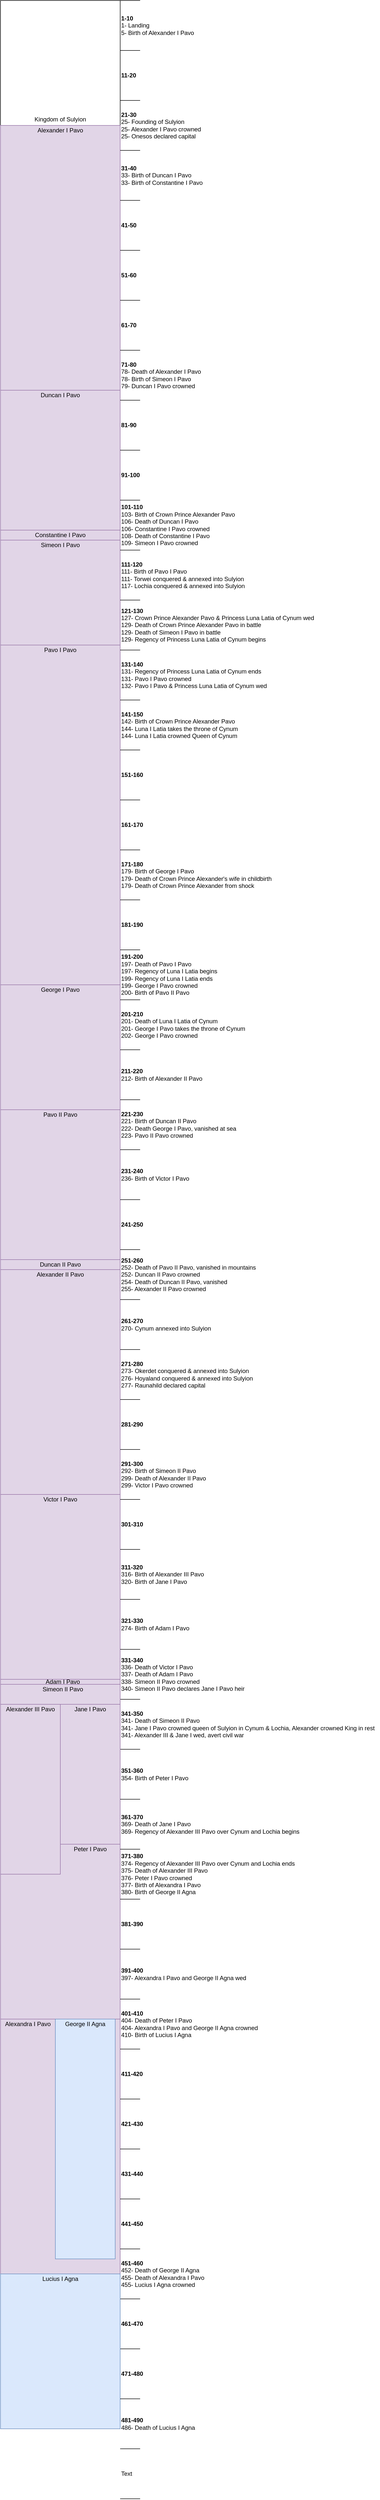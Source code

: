 <mxfile version="20.8.11" type="device"><diagram id="zyraeVjW2Bd-Q2xlx6y6" name="Page-1"><mxGraphModel dx="955" dy="492" grid="1" gridSize="10" guides="1" tooltips="1" connect="1" arrows="1" fold="1" page="1" pageScale="1" pageWidth="850" pageHeight="1100" math="0" shadow="0"><root><mxCell id="0"/><mxCell id="1" parent="0"/><mxCell id="Yns52e4Zez9bQJnsiGdB-30" value="" style="rounded=0;whiteSpace=wrap;html=1;fontSize=12;" parent="1" vertex="1"><mxGeometry width="240" height="250" as="geometry"/></mxCell><mxCell id="Yns52e4Zez9bQJnsiGdB-31" value="" style="rounded=0;whiteSpace=wrap;html=1;strokeColor=#9673a6;fontSize=12;fillColor=#e1d5e7;gradientDirection=east;" parent="1" vertex="1"><mxGeometry y="250" width="240" height="530" as="geometry"/></mxCell><mxCell id="aUdrs35P8sJ8jqEq29Yq-1" value="" style="rounded=0;whiteSpace=wrap;html=1;strokeColor=#9673a6;fontSize=12;fillColor=#e1d5e7;gradientDirection=east;" parent="1" vertex="1"><mxGeometry y="780" width="240" height="280" as="geometry"/></mxCell><mxCell id="aUdrs35P8sJ8jqEq29Yq-2" value="" style="rounded=0;whiteSpace=wrap;html=1;strokeColor=#9673a6;fontSize=12;fillColor=#e1d5e7;gradientDirection=east;" parent="1" vertex="1"><mxGeometry y="1060" width="240" height="20" as="geometry"/></mxCell><mxCell id="aUdrs35P8sJ8jqEq29Yq-3" value="" style="rounded=0;whiteSpace=wrap;html=1;strokeColor=#9673a6;fontSize=12;fillColor=#e1d5e7;gradientDirection=east;" parent="1" vertex="1"><mxGeometry y="1080" width="240" height="210" as="geometry"/></mxCell><mxCell id="aUdrs35P8sJ8jqEq29Yq-4" value="" style="rounded=0;whiteSpace=wrap;html=1;strokeColor=#9673a6;fontSize=12;fillColor=#e1d5e7;gradientDirection=east;" parent="1" vertex="1"><mxGeometry y="1290" width="240" height="680" as="geometry"/></mxCell><mxCell id="aUdrs35P8sJ8jqEq29Yq-5" value="" style="rounded=0;whiteSpace=wrap;html=1;strokeColor=#9673a6;fontSize=12;fillColor=#e1d5e7;gradientDirection=east;" parent="1" vertex="1"><mxGeometry y="1970" width="240" height="250" as="geometry"/></mxCell><mxCell id="aUdrs35P8sJ8jqEq29Yq-6" value="" style="rounded=0;whiteSpace=wrap;html=1;strokeColor=#9673a6;fontSize=12;fillColor=#e1d5e7;gradientDirection=east;" parent="1" vertex="1"><mxGeometry y="2220" width="240" height="300" as="geometry"/></mxCell><mxCell id="aUdrs35P8sJ8jqEq29Yq-7" value="" style="rounded=0;whiteSpace=wrap;html=1;strokeColor=#9673a6;fontSize=12;fillColor=#e1d5e7;gradientDirection=east;" parent="1" vertex="1"><mxGeometry y="2520" width="240" height="20" as="geometry"/></mxCell><mxCell id="aUdrs35P8sJ8jqEq29Yq-8" value="" style="rounded=0;whiteSpace=wrap;html=1;strokeColor=#9673a6;fontSize=12;fillColor=#e1d5e7;gradientDirection=east;" parent="1" vertex="1"><mxGeometry y="2540" width="240" height="450" as="geometry"/></mxCell><mxCell id="aUdrs35P8sJ8jqEq29Yq-9" value="" style="rounded=0;whiteSpace=wrap;html=1;strokeColor=#9673a6;fontSize=12;fillColor=#e1d5e7;gradientDirection=east;" parent="1" vertex="1"><mxGeometry y="2990" width="240" height="370" as="geometry"/></mxCell><mxCell id="aUdrs35P8sJ8jqEq29Yq-11" value="Alexander I Pavo" style="text;html=1;strokeColor=none;fillColor=none;align=center;verticalAlign=middle;whiteSpace=wrap;rounded=0;" parent="1" vertex="1"><mxGeometry x="70" y="250" width="100" height="20" as="geometry"/></mxCell><mxCell id="aUdrs35P8sJ8jqEq29Yq-12" value="Duncan I Pavo" style="text;html=1;strokeColor=none;fillColor=none;align=center;verticalAlign=middle;whiteSpace=wrap;rounded=0;" parent="1" vertex="1"><mxGeometry x="70" y="780" width="100" height="20" as="geometry"/></mxCell><mxCell id="aUdrs35P8sJ8jqEq29Yq-13" value="Constantine I Pavo" style="text;html=1;strokeColor=none;fillColor=none;align=center;verticalAlign=middle;whiteSpace=wrap;rounded=0;" parent="1" vertex="1"><mxGeometry x="65" y="1060" width="110" height="20" as="geometry"/></mxCell><mxCell id="aUdrs35P8sJ8jqEq29Yq-14" value="Simeon I Pavo" style="text;html=1;strokeColor=none;fillColor=none;align=center;verticalAlign=middle;whiteSpace=wrap;rounded=0;" parent="1" vertex="1"><mxGeometry x="70" y="1080" width="100" height="20" as="geometry"/></mxCell><mxCell id="aUdrs35P8sJ8jqEq29Yq-15" value="Pavo I Pavo" style="text;html=1;strokeColor=none;fillColor=none;align=center;verticalAlign=middle;whiteSpace=wrap;rounded=0;" parent="1" vertex="1"><mxGeometry x="70" y="1290" width="100" height="20" as="geometry"/></mxCell><mxCell id="aUdrs35P8sJ8jqEq29Yq-16" value="George I Pavo" style="text;html=1;strokeColor=none;fillColor=none;align=center;verticalAlign=middle;whiteSpace=wrap;rounded=0;" parent="1" vertex="1"><mxGeometry x="70" y="1970" width="100" height="20" as="geometry"/></mxCell><mxCell id="aUdrs35P8sJ8jqEq29Yq-17" value="Pavo II Pavo" style="text;html=1;strokeColor=none;fillColor=none;align=center;verticalAlign=middle;whiteSpace=wrap;rounded=0;" parent="1" vertex="1"><mxGeometry x="70" y="2220" width="100" height="20" as="geometry"/></mxCell><mxCell id="aUdrs35P8sJ8jqEq29Yq-18" value="" style="endArrow=none;html=1;rounded=0;exitX=1;exitY=0;exitDx=0;exitDy=0;" parent="1" source="Yns52e4Zez9bQJnsiGdB-30" edge="1"><mxGeometry width="50" height="50" relative="1" as="geometry"><mxPoint x="260" y="40" as="sourcePoint"/><mxPoint x="280" as="targetPoint"/></mxGeometry></mxCell><mxCell id="Yns52e4Zez9bQJnsiGdB-26" value="Kingdom of Sulyion" style="text;html=1;strokeColor=none;fillColor=none;align=center;verticalAlign=middle;whiteSpace=wrap;rounded=0;fontSize=12;" parent="1" vertex="1"><mxGeometry x="65" y="226" width="110" height="24" as="geometry"/></mxCell><mxCell id="aUdrs35P8sJ8jqEq29Yq-19" value="" style="endArrow=none;html=1;rounded=0;entryX=1;entryY=0.4;entryDx=0;entryDy=0;entryPerimeter=0;" parent="1" target="Yns52e4Zez9bQJnsiGdB-30" edge="1"><mxGeometry width="50" height="50" relative="1" as="geometry"><mxPoint x="280" y="100" as="sourcePoint"/><mxPoint x="260" y="100" as="targetPoint"/></mxGeometry></mxCell><mxCell id="aUdrs35P8sJ8jqEq29Yq-20" value="" style="endArrow=none;html=1;rounded=0;exitX=1;exitY=0;exitDx=0;exitDy=0;" parent="1" edge="1"><mxGeometry width="50" height="50" relative="1" as="geometry"><mxPoint x="240" y="200" as="sourcePoint"/><mxPoint x="280" y="200" as="targetPoint"/></mxGeometry></mxCell><mxCell id="aUdrs35P8sJ8jqEq29Yq-21" value="" style="endArrow=none;html=1;rounded=0;entryX=1;entryY=0.4;entryDx=0;entryDy=0;entryPerimeter=0;" parent="1" edge="1"><mxGeometry width="50" height="50" relative="1" as="geometry"><mxPoint x="280" y="300.0" as="sourcePoint"/><mxPoint x="240" y="300.0" as="targetPoint"/></mxGeometry></mxCell><mxCell id="aUdrs35P8sJ8jqEq29Yq-22" value="" style="endArrow=none;html=1;rounded=0;exitX=1;exitY=0;exitDx=0;exitDy=0;" parent="1" edge="1"><mxGeometry width="50" height="50" relative="1" as="geometry"><mxPoint x="240" y="400" as="sourcePoint"/><mxPoint x="280" y="400" as="targetPoint"/></mxGeometry></mxCell><mxCell id="aUdrs35P8sJ8jqEq29Yq-23" value="" style="endArrow=none;html=1;rounded=0;entryX=1;entryY=0.4;entryDx=0;entryDy=0;entryPerimeter=0;" parent="1" edge="1"><mxGeometry width="50" height="50" relative="1" as="geometry"><mxPoint x="280" y="500" as="sourcePoint"/><mxPoint x="240" y="500" as="targetPoint"/></mxGeometry></mxCell><mxCell id="aUdrs35P8sJ8jqEq29Yq-24" value="" style="endArrow=none;html=1;rounded=0;exitX=1;exitY=0;exitDx=0;exitDy=0;" parent="1" edge="1"><mxGeometry width="50" height="50" relative="1" as="geometry"><mxPoint x="240" y="600" as="sourcePoint"/><mxPoint x="280" y="600" as="targetPoint"/></mxGeometry></mxCell><mxCell id="aUdrs35P8sJ8jqEq29Yq-25" value="" style="endArrow=none;html=1;rounded=0;entryX=1;entryY=0.4;entryDx=0;entryDy=0;entryPerimeter=0;" parent="1" edge="1"><mxGeometry width="50" height="50" relative="1" as="geometry"><mxPoint x="280" y="700" as="sourcePoint"/><mxPoint x="240" y="700" as="targetPoint"/></mxGeometry></mxCell><mxCell id="aUdrs35P8sJ8jqEq29Yq-26" value="" style="endArrow=none;html=1;rounded=0;exitX=1;exitY=0;exitDx=0;exitDy=0;" parent="1" edge="1"><mxGeometry width="50" height="50" relative="1" as="geometry"><mxPoint x="240" y="800" as="sourcePoint"/><mxPoint x="280" y="800" as="targetPoint"/></mxGeometry></mxCell><mxCell id="aUdrs35P8sJ8jqEq29Yq-27" value="" style="endArrow=none;html=1;rounded=0;entryX=1;entryY=0.4;entryDx=0;entryDy=0;entryPerimeter=0;" parent="1" edge="1"><mxGeometry width="50" height="50" relative="1" as="geometry"><mxPoint x="280" y="900" as="sourcePoint"/><mxPoint x="240" y="900" as="targetPoint"/></mxGeometry></mxCell><mxCell id="aUdrs35P8sJ8jqEq29Yq-28" value="" style="endArrow=none;html=1;rounded=0;exitX=1;exitY=0;exitDx=0;exitDy=0;align=left;" parent="1" edge="1"><mxGeometry width="50" height="50" relative="1" as="geometry"><mxPoint x="240" y="1000" as="sourcePoint"/><mxPoint x="280" y="1000" as="targetPoint"/></mxGeometry></mxCell><mxCell id="aUdrs35P8sJ8jqEq29Yq-29" value="" style="endArrow=none;html=1;rounded=0;entryX=1;entryY=0.4;entryDx=0;entryDy=0;entryPerimeter=0;align=left;" parent="1" edge="1"><mxGeometry width="50" height="50" relative="1" as="geometry"><mxPoint x="280" y="1100" as="sourcePoint"/><mxPoint x="240" y="1100" as="targetPoint"/></mxGeometry></mxCell><mxCell id="aUdrs35P8sJ8jqEq29Yq-30" value="" style="endArrow=none;html=1;rounded=0;exitX=1;exitY=0;exitDx=0;exitDy=0;align=left;" parent="1" edge="1"><mxGeometry width="50" height="50" relative="1" as="geometry"><mxPoint x="240" y="1200" as="sourcePoint"/><mxPoint x="280" y="1200" as="targetPoint"/></mxGeometry></mxCell><mxCell id="aUdrs35P8sJ8jqEq29Yq-31" value="" style="endArrow=none;html=1;rounded=0;entryX=1;entryY=0.4;entryDx=0;entryDy=0;entryPerimeter=0;align=left;" parent="1" edge="1"><mxGeometry width="50" height="50" relative="1" as="geometry"><mxPoint x="280" y="1300" as="sourcePoint"/><mxPoint x="240" y="1300" as="targetPoint"/></mxGeometry></mxCell><mxCell id="aUdrs35P8sJ8jqEq29Yq-32" value="" style="endArrow=none;html=1;rounded=0;exitX=1;exitY=0;exitDx=0;exitDy=0;align=left;" parent="1" edge="1"><mxGeometry width="50" height="50" relative="1" as="geometry"><mxPoint x="240" y="1400" as="sourcePoint"/><mxPoint x="280" y="1400" as="targetPoint"/></mxGeometry></mxCell><mxCell id="aUdrs35P8sJ8jqEq29Yq-33" value="" style="endArrow=none;html=1;rounded=0;entryX=1;entryY=0.4;entryDx=0;entryDy=0;entryPerimeter=0;align=left;" parent="1" edge="1"><mxGeometry width="50" height="50" relative="1" as="geometry"><mxPoint x="280" y="1500" as="sourcePoint"/><mxPoint x="240" y="1500" as="targetPoint"/></mxGeometry></mxCell><mxCell id="aUdrs35P8sJ8jqEq29Yq-34" value="" style="endArrow=none;html=1;rounded=0;exitX=1;exitY=0;exitDx=0;exitDy=0;align=left;" parent="1" edge="1"><mxGeometry width="50" height="50" relative="1" as="geometry"><mxPoint x="240" y="1600" as="sourcePoint"/><mxPoint x="280" y="1600" as="targetPoint"/></mxGeometry></mxCell><mxCell id="aUdrs35P8sJ8jqEq29Yq-35" value="" style="endArrow=none;html=1;rounded=0;entryX=1;entryY=0.4;entryDx=0;entryDy=0;entryPerimeter=0;align=left;" parent="1" edge="1"><mxGeometry width="50" height="50" relative="1" as="geometry"><mxPoint x="280" y="1700" as="sourcePoint"/><mxPoint x="240" y="1700" as="targetPoint"/></mxGeometry></mxCell><mxCell id="aUdrs35P8sJ8jqEq29Yq-36" value="" style="endArrow=none;html=1;rounded=0;exitX=1;exitY=0;exitDx=0;exitDy=0;align=left;" parent="1" edge="1"><mxGeometry width="50" height="50" relative="1" as="geometry"><mxPoint x="240" y="1800" as="sourcePoint"/><mxPoint x="280" y="1800" as="targetPoint"/></mxGeometry></mxCell><mxCell id="aUdrs35P8sJ8jqEq29Yq-37" value="" style="endArrow=none;html=1;rounded=0;entryX=1;entryY=0.4;entryDx=0;entryDy=0;entryPerimeter=0;align=left;" parent="1" edge="1"><mxGeometry width="50" height="50" relative="1" as="geometry"><mxPoint x="280" y="1900" as="sourcePoint"/><mxPoint x="240" y="1900" as="targetPoint"/></mxGeometry></mxCell><mxCell id="aUdrs35P8sJ8jqEq29Yq-38" value="" style="endArrow=none;html=1;rounded=0;exitX=1;exitY=0;exitDx=0;exitDy=0;align=left;" parent="1" edge="1"><mxGeometry width="50" height="50" relative="1" as="geometry"><mxPoint x="240" y="2000" as="sourcePoint"/><mxPoint x="280" y="2000" as="targetPoint"/></mxGeometry></mxCell><mxCell id="aUdrs35P8sJ8jqEq29Yq-39" value="" style="endArrow=none;html=1;rounded=0;entryX=1;entryY=0.4;entryDx=0;entryDy=0;entryPerimeter=0;align=left;" parent="1" edge="1"><mxGeometry width="50" height="50" relative="1" as="geometry"><mxPoint x="280" y="2100" as="sourcePoint"/><mxPoint x="240" y="2100" as="targetPoint"/></mxGeometry></mxCell><mxCell id="aUdrs35P8sJ8jqEq29Yq-40" value="" style="endArrow=none;html=1;rounded=0;exitX=1;exitY=0;exitDx=0;exitDy=0;align=left;" parent="1" edge="1"><mxGeometry width="50" height="50" relative="1" as="geometry"><mxPoint x="240" y="2200" as="sourcePoint"/><mxPoint x="280" y="2200" as="targetPoint"/></mxGeometry></mxCell><mxCell id="aUdrs35P8sJ8jqEq29Yq-41" value="" style="endArrow=none;html=1;rounded=0;entryX=1;entryY=0.4;entryDx=0;entryDy=0;entryPerimeter=0;align=left;" parent="1" edge="1"><mxGeometry width="50" height="50" relative="1" as="geometry"><mxPoint x="280" y="2300" as="sourcePoint"/><mxPoint x="240" y="2300" as="targetPoint"/></mxGeometry></mxCell><mxCell id="aUdrs35P8sJ8jqEq29Yq-42" value="" style="endArrow=none;html=1;rounded=0;exitX=1;exitY=0;exitDx=0;exitDy=0;align=left;" parent="1" edge="1"><mxGeometry width="50" height="50" relative="1" as="geometry"><mxPoint x="240" y="2400" as="sourcePoint"/><mxPoint x="280" y="2400" as="targetPoint"/></mxGeometry></mxCell><mxCell id="aUdrs35P8sJ8jqEq29Yq-43" value="" style="endArrow=none;html=1;rounded=0;entryX=1;entryY=0.4;entryDx=0;entryDy=0;entryPerimeter=0;align=left;" parent="1" edge="1"><mxGeometry width="50" height="50" relative="1" as="geometry"><mxPoint x="280" y="2500" as="sourcePoint"/><mxPoint x="240" y="2500" as="targetPoint"/></mxGeometry></mxCell><mxCell id="aUdrs35P8sJ8jqEq29Yq-44" value="" style="endArrow=none;html=1;rounded=0;exitX=1;exitY=0;exitDx=0;exitDy=0;align=left;" parent="1" edge="1"><mxGeometry width="50" height="50" relative="1" as="geometry"><mxPoint x="240" y="2600" as="sourcePoint"/><mxPoint x="280" y="2600" as="targetPoint"/></mxGeometry></mxCell><mxCell id="aUdrs35P8sJ8jqEq29Yq-45" value="" style="endArrow=none;html=1;rounded=0;entryX=1;entryY=0.4;entryDx=0;entryDy=0;entryPerimeter=0;align=left;" parent="1" edge="1"><mxGeometry width="50" height="50" relative="1" as="geometry"><mxPoint x="280" y="2700" as="sourcePoint"/><mxPoint x="240" y="2700" as="targetPoint"/></mxGeometry></mxCell><mxCell id="aUdrs35P8sJ8jqEq29Yq-46" value="" style="endArrow=none;html=1;rounded=0;exitX=1;exitY=0;exitDx=0;exitDy=0;align=left;" parent="1" edge="1"><mxGeometry width="50" height="50" relative="1" as="geometry"><mxPoint x="240" y="2800" as="sourcePoint"/><mxPoint x="280" y="2800" as="targetPoint"/></mxGeometry></mxCell><mxCell id="aUdrs35P8sJ8jqEq29Yq-47" value="" style="endArrow=none;html=1;rounded=0;entryX=1;entryY=0.4;entryDx=0;entryDy=0;entryPerimeter=0;align=left;" parent="1" edge="1"><mxGeometry width="50" height="50" relative="1" as="geometry"><mxPoint x="280" y="2900" as="sourcePoint"/><mxPoint x="240" y="2900" as="targetPoint"/></mxGeometry></mxCell><mxCell id="aUdrs35P8sJ8jqEq29Yq-48" value="" style="endArrow=none;html=1;rounded=0;exitX=1;exitY=0;exitDx=0;exitDy=0;align=left;" parent="1" edge="1"><mxGeometry width="50" height="50" relative="1" as="geometry"><mxPoint x="240" y="3000" as="sourcePoint"/><mxPoint x="280" y="3000" as="targetPoint"/></mxGeometry></mxCell><mxCell id="aUdrs35P8sJ8jqEq29Yq-49" value="" style="endArrow=none;html=1;rounded=0;entryX=1;entryY=0.4;entryDx=0;entryDy=0;entryPerimeter=0;align=left;" parent="1" edge="1"><mxGeometry width="50" height="50" relative="1" as="geometry"><mxPoint x="280" y="3100" as="sourcePoint"/><mxPoint x="240" y="3100" as="targetPoint"/></mxGeometry></mxCell><mxCell id="aUdrs35P8sJ8jqEq29Yq-50" value="" style="endArrow=none;html=1;rounded=0;exitX=1;exitY=0;exitDx=0;exitDy=0;align=left;" parent="1" edge="1"><mxGeometry width="50" height="50" relative="1" as="geometry"><mxPoint x="240" y="3200" as="sourcePoint"/><mxPoint x="280" y="3200" as="targetPoint"/></mxGeometry></mxCell><mxCell id="aUdrs35P8sJ8jqEq29Yq-51" value="" style="endArrow=none;html=1;rounded=0;entryX=1;entryY=0.4;entryDx=0;entryDy=0;entryPerimeter=0;align=left;" parent="1" edge="1"><mxGeometry width="50" height="50" relative="1" as="geometry"><mxPoint x="280" y="3300" as="sourcePoint"/><mxPoint x="240" y="3300" as="targetPoint"/></mxGeometry></mxCell><mxCell id="aUdrs35P8sJ8jqEq29Yq-52" value="" style="endArrow=none;html=1;rounded=0;exitX=1;exitY=0;exitDx=0;exitDy=0;align=left;" parent="1" edge="1"><mxGeometry width="50" height="50" relative="1" as="geometry"><mxPoint x="240" y="3400" as="sourcePoint"/><mxPoint x="280" y="3400" as="targetPoint"/></mxGeometry></mxCell><mxCell id="aUdrs35P8sJ8jqEq29Yq-53" value="" style="endArrow=none;html=1;rounded=0;entryX=1;entryY=0.4;entryDx=0;entryDy=0;entryPerimeter=0;align=left;" parent="1" edge="1"><mxGeometry width="50" height="50" relative="1" as="geometry"><mxPoint x="280" y="3500" as="sourcePoint"/><mxPoint x="240" y="3500" as="targetPoint"/></mxGeometry></mxCell><mxCell id="aUdrs35P8sJ8jqEq29Yq-54" value="&lt;b&gt;1-10&lt;br&gt;&lt;/b&gt;1- Landing&lt;br&gt;5- Birth of Alexander I Pavo" style="text;html=1;strokeColor=none;fillColor=none;align=left;verticalAlign=middle;whiteSpace=wrap;rounded=0;" parent="1" vertex="1"><mxGeometry x="240" width="160" height="100" as="geometry"/></mxCell><mxCell id="aUdrs35P8sJ8jqEq29Yq-55" value="&lt;b&gt;11-20&lt;/b&gt;" style="text;html=1;strokeColor=none;fillColor=none;align=left;verticalAlign=middle;whiteSpace=wrap;rounded=0;" parent="1" vertex="1"><mxGeometry x="240" y="100" width="160" height="100" as="geometry"/></mxCell><mxCell id="aUdrs35P8sJ8jqEq29Yq-56" value="&lt;b&gt;21-30&lt;/b&gt;&lt;br&gt;25- Founding of Sulyion&lt;br&gt;25- Alexander I Pavo crowned&lt;br&gt;25- Onesos declared capital" style="text;html=1;strokeColor=none;fillColor=none;align=left;verticalAlign=middle;whiteSpace=wrap;rounded=0;" parent="1" vertex="1"><mxGeometry x="240" y="200" width="170" height="100" as="geometry"/></mxCell><mxCell id="aUdrs35P8sJ8jqEq29Yq-57" value="&lt;b&gt;31-40&lt;/b&gt;&lt;br&gt;33- Birth of Duncan I Pavo&lt;br&gt;33- Birth of Constantine I Pavo" style="text;html=1;strokeColor=none;fillColor=none;align=left;verticalAlign=middle;whiteSpace=wrap;rounded=0;" parent="1" vertex="1"><mxGeometry x="240" y="300" width="170" height="100" as="geometry"/></mxCell><mxCell id="aUdrs35P8sJ8jqEq29Yq-58" value="&lt;b&gt;41-50&lt;/b&gt;" style="text;html=1;strokeColor=none;fillColor=none;align=left;verticalAlign=middle;whiteSpace=wrap;rounded=0;" parent="1" vertex="1"><mxGeometry x="240" y="400" width="120" height="100" as="geometry"/></mxCell><mxCell id="aUdrs35P8sJ8jqEq29Yq-59" value="&lt;b&gt;51-60&lt;/b&gt;" style="text;html=1;strokeColor=none;fillColor=none;align=left;verticalAlign=middle;whiteSpace=wrap;rounded=0;" parent="1" vertex="1"><mxGeometry x="240" y="500" width="120" height="100" as="geometry"/></mxCell><mxCell id="aUdrs35P8sJ8jqEq29Yq-60" value="&lt;b&gt;61-70&lt;/b&gt;" style="text;html=1;strokeColor=none;fillColor=none;align=left;verticalAlign=middle;whiteSpace=wrap;rounded=0;" parent="1" vertex="1"><mxGeometry x="240" y="600" width="120" height="100" as="geometry"/></mxCell><mxCell id="aUdrs35P8sJ8jqEq29Yq-61" value="&lt;b&gt;71-80&lt;/b&gt;&lt;br&gt;78- Death of Alexander I Pavo&lt;br&gt;78- Birth of Simeon I Pavo&lt;br&gt;79- Duncan I Pavo crowned" style="text;html=1;strokeColor=none;fillColor=none;align=left;verticalAlign=middle;whiteSpace=wrap;rounded=0;" parent="1" vertex="1"><mxGeometry x="240" y="700" width="170" height="100" as="geometry"/></mxCell><mxCell id="aUdrs35P8sJ8jqEq29Yq-62" value="&lt;b&gt;81-90&lt;/b&gt;" style="text;html=1;strokeColor=none;fillColor=none;align=left;verticalAlign=middle;whiteSpace=wrap;rounded=0;" parent="1" vertex="1"><mxGeometry x="240" y="800" width="120" height="100" as="geometry"/></mxCell><mxCell id="aUdrs35P8sJ8jqEq29Yq-63" value="&lt;b&gt;91-100&lt;/b&gt;" style="text;html=1;strokeColor=none;fillColor=none;align=left;verticalAlign=middle;whiteSpace=wrap;rounded=0;" parent="1" vertex="1"><mxGeometry x="240" y="900" width="120" height="100" as="geometry"/></mxCell><mxCell id="aUdrs35P8sJ8jqEq29Yq-64" value="&lt;b&gt;101-110&lt;/b&gt;&lt;br&gt;103- Birth of Crown Prince Alexander Pavo&lt;br&gt;106- Death of Duncan I Pavo&lt;br&gt;106- Constantine I Pavo crowned&lt;br&gt;108- Death of Constantine I Pavo&lt;br&gt;109- Simeon I Pavo crowned&amp;nbsp;" style="text;html=1;strokeColor=none;fillColor=none;align=left;verticalAlign=middle;whiteSpace=wrap;rounded=0;" parent="1" vertex="1"><mxGeometry x="240" y="1000" width="240" height="100" as="geometry"/></mxCell><mxCell id="aUdrs35P8sJ8jqEq29Yq-65" value="&lt;b&gt;111-120&lt;/b&gt;&lt;br&gt;111- Birth of Pavo I Pavo&lt;br&gt;111- Torwei conquered &amp;amp; annexed into Sulyion&lt;br&gt;117- Lochia conquered &amp;amp; annexed into Sulyion" style="text;html=1;strokeColor=none;fillColor=none;align=left;verticalAlign=middle;whiteSpace=wrap;rounded=0;" parent="1" vertex="1"><mxGeometry x="240" y="1100" width="250" height="100" as="geometry"/></mxCell><mxCell id="aUdrs35P8sJ8jqEq29Yq-66" value="&lt;b&gt;121-130&lt;/b&gt;&lt;br&gt;127- Crown Prince Alexander Pavo &amp;amp; Princess Luna Latia of Cynum wed&lt;br&gt;129- Death of Crown Prince Alexander Pavo in battle&lt;br&gt;129- Death of Simeon I Pavo in battle&lt;br&gt;129- Regency of Princess Luna Latia of Cynum begins" style="text;html=1;strokeColor=none;fillColor=none;align=left;verticalAlign=middle;whiteSpace=wrap;rounded=0;" parent="1" vertex="1"><mxGeometry x="240" y="1200" width="390" height="100" as="geometry"/></mxCell><mxCell id="aUdrs35P8sJ8jqEq29Yq-67" value="&lt;b&gt;131-140&lt;/b&gt;&lt;br&gt;131- Regency of Princess Luna Latia of Cynum ends&lt;br&gt;131- Pavo I Pavo crowned&lt;br&gt;132- Pavo I Pavo &amp;amp; Princess Luna Latia of Cynum wed&lt;br&gt;" style="text;html=1;strokeColor=none;fillColor=none;align=left;verticalAlign=middle;whiteSpace=wrap;rounded=0;" parent="1" vertex="1"><mxGeometry x="240" y="1300" width="300" height="100" as="geometry"/></mxCell><mxCell id="aUdrs35P8sJ8jqEq29Yq-68" value="&lt;b&gt;141-150&lt;/b&gt;&lt;br&gt;142- Birth of Crown Prince Alexander Pavo&lt;br&gt;144- Luna I Latia takes the throne of Cynum&lt;br&gt;144- Luna I Latia crowned Queen of Cynum" style="text;html=1;strokeColor=none;fillColor=none;align=left;verticalAlign=middle;whiteSpace=wrap;rounded=0;" parent="1" vertex="1"><mxGeometry x="240" y="1400" width="240" height="100" as="geometry"/></mxCell><mxCell id="aUdrs35P8sJ8jqEq29Yq-69" value="&lt;b&gt;151-160&lt;/b&gt;" style="text;html=1;strokeColor=none;fillColor=none;align=left;verticalAlign=middle;whiteSpace=wrap;rounded=0;" parent="1" vertex="1"><mxGeometry x="240" y="1500" width="120" height="100" as="geometry"/></mxCell><mxCell id="aUdrs35P8sJ8jqEq29Yq-70" value="&lt;b&gt;161-170&lt;/b&gt;" style="text;html=1;strokeColor=none;fillColor=none;align=left;verticalAlign=middle;whiteSpace=wrap;rounded=0;" parent="1" vertex="1"><mxGeometry x="240" y="1600" width="120" height="100" as="geometry"/></mxCell><mxCell id="aUdrs35P8sJ8jqEq29Yq-71" value="&lt;b&gt;171-180&lt;/b&gt;&lt;br&gt;179- Birth of George I Pavo&lt;br&gt;179- Death of Crown Prince Alexander's wife in childbirth&lt;br&gt;179- Death of Crown Prince Alexander from shock" style="text;html=1;strokeColor=none;fillColor=none;align=left;verticalAlign=middle;whiteSpace=wrap;rounded=0;" parent="1" vertex="1"><mxGeometry x="240" y="1700" width="310" height="100" as="geometry"/></mxCell><mxCell id="aUdrs35P8sJ8jqEq29Yq-72" value="&lt;b&gt;181-190&lt;/b&gt;" style="text;html=1;strokeColor=none;fillColor=none;align=left;verticalAlign=middle;whiteSpace=wrap;rounded=0;" parent="1" vertex="1"><mxGeometry x="240" y="1800" width="120" height="100" as="geometry"/></mxCell><mxCell id="aUdrs35P8sJ8jqEq29Yq-73" value="&lt;b&gt;191-200&lt;/b&gt;&lt;br&gt;197- Death of Pavo I Pavo&lt;br&gt;197- Regency of Luna I Latia begins&lt;br&gt;199- Regency of Luna I Latia ends&lt;br&gt;199- George I Pavo crowned&lt;br&gt;200- Birth of Pavo II Pavo" style="text;html=1;strokeColor=none;fillColor=none;align=left;verticalAlign=middle;whiteSpace=wrap;rounded=0;" parent="1" vertex="1"><mxGeometry x="240" y="1900" width="260" height="100" as="geometry"/></mxCell><mxCell id="aUdrs35P8sJ8jqEq29Yq-74" value="&lt;b&gt;201-210&lt;/b&gt;&lt;br&gt;201- Death of Luna I Latia of Cynum&lt;br&gt;201- George I Pavo takes the throne of Cynum&lt;br&gt;202- George I Pavo crowned" style="text;html=1;strokeColor=none;fillColor=none;align=left;verticalAlign=middle;whiteSpace=wrap;rounded=0;" parent="1" vertex="1"><mxGeometry x="240" y="2000" width="260" height="100" as="geometry"/></mxCell><mxCell id="aUdrs35P8sJ8jqEq29Yq-75" value="&lt;b&gt;211-220&lt;/b&gt;&lt;br&gt;212- Birth of Alexander II Pavo" style="text;html=1;strokeColor=none;fillColor=none;align=left;verticalAlign=middle;whiteSpace=wrap;rounded=0;" parent="1" vertex="1"><mxGeometry x="240" y="2100" width="170" height="100" as="geometry"/></mxCell><mxCell id="aUdrs35P8sJ8jqEq29Yq-76" value="&lt;b&gt;221-230&lt;/b&gt;&lt;br&gt;221- Birth of Duncan II Pavo&lt;br&gt;222- Death George I Pavo, vanished at sea&lt;br&gt;223- Pavo II Pavo crowned" style="text;html=1;strokeColor=none;fillColor=none;align=left;verticalAlign=middle;whiteSpace=wrap;rounded=0;" parent="1" vertex="1"><mxGeometry x="240" y="2200" width="240" height="100" as="geometry"/></mxCell><mxCell id="aUdrs35P8sJ8jqEq29Yq-77" value="&lt;b&gt;241-250&lt;/b&gt;" style="text;html=1;strokeColor=none;fillColor=none;align=left;verticalAlign=middle;whiteSpace=wrap;rounded=0;" parent="1" vertex="1"><mxGeometry x="240" y="2400" width="120" height="100" as="geometry"/></mxCell><mxCell id="aUdrs35P8sJ8jqEq29Yq-78" value="&lt;b&gt;231-240&lt;/b&gt;&lt;br&gt;236- Birth of Victor I Pavo" style="text;html=1;strokeColor=none;fillColor=none;align=left;verticalAlign=middle;whiteSpace=wrap;rounded=0;" parent="1" vertex="1"><mxGeometry x="240" y="2300" width="150" height="100" as="geometry"/></mxCell><mxCell id="aUdrs35P8sJ8jqEq29Yq-79" value="&lt;b&gt;251-260&lt;/b&gt;&lt;br&gt;252- Death of Pavo II Pavo, vanished in mountains&lt;br&gt;252- Duncan II Pavo crowned&lt;br&gt;254- Death of Duncan II Pavo, vanished&lt;br&gt;255- Alexander II Pavo crowned" style="text;html=1;strokeColor=none;fillColor=none;align=left;verticalAlign=middle;whiteSpace=wrap;rounded=0;" parent="1" vertex="1"><mxGeometry x="240" y="2500" width="280" height="100" as="geometry"/></mxCell><mxCell id="aUdrs35P8sJ8jqEq29Yq-80" value="&lt;b&gt;261-270&lt;/b&gt;&lt;br&gt;270- Cynum annexed into Sulyion" style="text;html=1;strokeColor=none;fillColor=none;align=left;verticalAlign=middle;whiteSpace=wrap;rounded=0;" parent="1" vertex="1"><mxGeometry x="240" y="2600" width="190" height="100" as="geometry"/></mxCell><mxCell id="aUdrs35P8sJ8jqEq29Yq-81" value="&lt;b&gt;271-280&lt;/b&gt;&lt;br&gt;273- Okerdet conquered &amp;amp; annexed into Sulyion&lt;br&gt;276- Hoyaland conquered &amp;amp; annexed into Sulyion&lt;br&gt;277- Raunahild declared capital" style="text;html=1;strokeColor=none;fillColor=none;align=left;verticalAlign=middle;whiteSpace=wrap;rounded=0;" parent="1" vertex="1"><mxGeometry x="240" y="2700" width="270" height="100" as="geometry"/></mxCell><mxCell id="aUdrs35P8sJ8jqEq29Yq-82" value="&lt;b&gt;281-290&lt;/b&gt;" style="text;html=1;strokeColor=none;fillColor=none;align=left;verticalAlign=middle;whiteSpace=wrap;rounded=0;" parent="1" vertex="1"><mxGeometry x="240" y="2800" width="120" height="100" as="geometry"/></mxCell><mxCell id="aUdrs35P8sJ8jqEq29Yq-83" value="&lt;b&gt;291-300&lt;/b&gt;&lt;br&gt;292- Birth of Simeon II Pavo&lt;br&gt;299- Death of Alexander II Pavo&lt;br&gt;299- Victor I Pavo crowned" style="text;html=1;strokeColor=none;fillColor=none;align=left;verticalAlign=middle;whiteSpace=wrap;rounded=0;" parent="1" vertex="1"><mxGeometry x="240" y="2900" width="180" height="100" as="geometry"/></mxCell><mxCell id="aUdrs35P8sJ8jqEq29Yq-84" value="&lt;b&gt;301-310&lt;br&gt;&lt;/b&gt;" style="text;html=1;strokeColor=none;fillColor=none;align=left;verticalAlign=middle;whiteSpace=wrap;rounded=0;" parent="1" vertex="1"><mxGeometry x="240" y="3000" width="120" height="100" as="geometry"/></mxCell><mxCell id="aUdrs35P8sJ8jqEq29Yq-85" value="&lt;b&gt;311-320&lt;/b&gt;&lt;br&gt;316- Birth of Alexander III Pavo&lt;br&gt;320- Birth of Jane I Pavo" style="text;html=1;strokeColor=none;fillColor=none;align=left;verticalAlign=middle;whiteSpace=wrap;rounded=0;" parent="1" vertex="1"><mxGeometry x="240" y="3100" width="170" height="100" as="geometry"/></mxCell><mxCell id="aUdrs35P8sJ8jqEq29Yq-86" value="&lt;b&gt;321-330&lt;/b&gt;&lt;br&gt;274- Birth of Adam I Pavo" style="text;html=1;strokeColor=none;fillColor=none;align=left;verticalAlign=middle;whiteSpace=wrap;rounded=0;" parent="1" vertex="1"><mxGeometry x="240" y="3200" width="160" height="100" as="geometry"/></mxCell><mxCell id="aUdrs35P8sJ8jqEq29Yq-87" value="&lt;b&gt;331-340&lt;/b&gt;&lt;br&gt;336- Death of Victor I Pavo&lt;br&gt;337- Death of Adam I Pavo&lt;br&gt;338- Simeon II Pavo crowned&lt;br&gt;340- Simeon II Pavo declares Jane I Pavo heir" style="text;html=1;strokeColor=none;fillColor=none;align=left;verticalAlign=middle;whiteSpace=wrap;rounded=0;" parent="1" vertex="1"><mxGeometry x="240" y="3300" width="260" height="100" as="geometry"/></mxCell><mxCell id="aUdrs35P8sJ8jqEq29Yq-88" value="&lt;b&gt;341-350&lt;/b&gt;&lt;br&gt;341- Death of Simeon II Pavo&lt;br&gt;341- Jane I Pavo crowned queen of Sulyion in Cynum &amp;amp; Lochia, Alexander crowned King in rest&lt;br&gt;341- Alexander III &amp;amp; Jane I wed, avert civil war" style="text;html=1;strokeColor=none;fillColor=none;align=left;verticalAlign=middle;whiteSpace=wrap;rounded=0;" parent="1" vertex="1"><mxGeometry x="240" y="3400" width="520" height="100" as="geometry"/></mxCell><mxCell id="aUdrs35P8sJ8jqEq29Yq-91" value="Duncan II Pavo" style="text;html=1;strokeColor=none;fillColor=none;align=center;verticalAlign=middle;whiteSpace=wrap;rounded=0;" parent="1" vertex="1"><mxGeometry x="70" y="2520" width="100" height="20" as="geometry"/></mxCell><mxCell id="aUdrs35P8sJ8jqEq29Yq-92" value="Alexander II Pavo" style="text;html=1;strokeColor=none;fillColor=none;align=center;verticalAlign=middle;whiteSpace=wrap;rounded=0;" parent="1" vertex="1"><mxGeometry x="70" y="2540" width="100" height="20" as="geometry"/></mxCell><mxCell id="aUdrs35P8sJ8jqEq29Yq-93" value="Victor I Pavo" style="text;html=1;strokeColor=none;fillColor=none;align=center;verticalAlign=middle;whiteSpace=wrap;rounded=0;" parent="1" vertex="1"><mxGeometry x="70" y="2990" width="100" height="20" as="geometry"/></mxCell><mxCell id="7rwlFg1LKiwW2VwSM2wV-1" value="" style="rounded=0;whiteSpace=wrap;html=1;strokeColor=#9673a6;fontSize=12;fillColor=#e1d5e7;gradientDirection=east;" vertex="1" parent="1"><mxGeometry y="3360" width="240" height="10" as="geometry"/></mxCell><mxCell id="7rwlFg1LKiwW2VwSM2wV-2" value="" style="rounded=0;whiteSpace=wrap;html=1;strokeColor=#9673a6;fontSize=12;fillColor=#e1d5e7;gradientDirection=east;" vertex="1" parent="1"><mxGeometry y="3370" width="240" height="40" as="geometry"/></mxCell><mxCell id="7rwlFg1LKiwW2VwSM2wV-5" value="" style="rounded=0;whiteSpace=wrap;html=1;strokeColor=#9673a6;fontSize=12;fillColor=#e1d5e7;gradientDirection=east;" vertex="1" parent="1"><mxGeometry y="3690" width="240" height="350" as="geometry"/></mxCell><mxCell id="7rwlFg1LKiwW2VwSM2wV-3" value="" style="rounded=0;whiteSpace=wrap;html=1;strokeColor=#9673a6;fontSize=12;fillColor=#e1d5e7;gradientDirection=east;" vertex="1" parent="1"><mxGeometry y="3410" width="120" height="340" as="geometry"/></mxCell><mxCell id="7rwlFg1LKiwW2VwSM2wV-4" value="" style="rounded=0;whiteSpace=wrap;html=1;strokeColor=#9673a6;fontSize=12;fillColor=#e1d5e7;gradientDirection=east;" vertex="1" parent="1"><mxGeometry x="120" y="3410" width="120" height="280" as="geometry"/></mxCell><mxCell id="7rwlFg1LKiwW2VwSM2wV-6" value="" style="rounded=0;whiteSpace=wrap;html=1;strokeColor=#9673a6;fontSize=12;fillColor=#e1d5e7;gradientDirection=east;" vertex="1" parent="1"><mxGeometry y="4040" width="240" height="510" as="geometry"/></mxCell><mxCell id="7rwlFg1LKiwW2VwSM2wV-7" value="" style="rounded=0;whiteSpace=wrap;html=1;strokeColor=#6c8ebf;fontSize=12;fillColor=#dae8fc;gradientDirection=east;" vertex="1" parent="1"><mxGeometry x="110" y="4040" width="120" height="480" as="geometry"/></mxCell><mxCell id="7rwlFg1LKiwW2VwSM2wV-8" value="" style="endArrow=none;html=1;rounded=0;entryX=1;entryY=0.4;entryDx=0;entryDy=0;entryPerimeter=0;align=left;" edge="1" parent="1"><mxGeometry width="50" height="50" relative="1" as="geometry"><mxPoint x="280" y="3600.0" as="sourcePoint"/><mxPoint x="240" y="3600.0" as="targetPoint"/></mxGeometry></mxCell><mxCell id="7rwlFg1LKiwW2VwSM2wV-9" value="&lt;b&gt;351-360&lt;/b&gt;&lt;br&gt;354- Birth of Peter I Pavo" style="text;html=1;strokeColor=none;fillColor=none;align=left;verticalAlign=middle;whiteSpace=wrap;rounded=0;" vertex="1" parent="1"><mxGeometry x="240" y="3500" width="160" height="100" as="geometry"/></mxCell><mxCell id="7rwlFg1LKiwW2VwSM2wV-10" value="" style="endArrow=none;html=1;rounded=0;entryX=1;entryY=0.4;entryDx=0;entryDy=0;entryPerimeter=0;align=left;" edge="1" parent="1"><mxGeometry width="50" height="50" relative="1" as="geometry"><mxPoint x="280" y="3700.0" as="sourcePoint"/><mxPoint x="240" y="3700.0" as="targetPoint"/></mxGeometry></mxCell><mxCell id="7rwlFg1LKiwW2VwSM2wV-11" value="&lt;b&gt;361-370&lt;/b&gt;&lt;br&gt;369- Death of Jane I Pavo&lt;br&gt;369- Regency of Alexander III Pavo over Cynum and Lochia begins" style="text;html=1;strokeColor=none;fillColor=none;align=left;verticalAlign=middle;whiteSpace=wrap;rounded=0;" vertex="1" parent="1"><mxGeometry x="240" y="3600" width="360" height="100" as="geometry"/></mxCell><mxCell id="7rwlFg1LKiwW2VwSM2wV-12" value="" style="endArrow=none;html=1;rounded=0;entryX=1;entryY=0.4;entryDx=0;entryDy=0;entryPerimeter=0;align=left;" edge="1" parent="1"><mxGeometry width="50" height="50" relative="1" as="geometry"><mxPoint x="280" y="3800.0" as="sourcePoint"/><mxPoint x="240" y="3800.0" as="targetPoint"/></mxGeometry></mxCell><mxCell id="7rwlFg1LKiwW2VwSM2wV-13" value="&lt;b&gt;371-380&lt;/b&gt;&lt;br&gt;374- Regency of Alexander III Pavo over Cynum and Lochia ends&lt;br&gt;375- Death of Alexander III Pavo&lt;br&gt;376- Peter I Pavo crowned&lt;br&gt;377- Birth of Alexandra I Pavo&lt;br&gt;380- Birth of George II Agna" style="text;html=1;strokeColor=none;fillColor=none;align=left;verticalAlign=middle;whiteSpace=wrap;rounded=0;" vertex="1" parent="1"><mxGeometry x="240" y="3700" width="360" height="100" as="geometry"/></mxCell><mxCell id="7rwlFg1LKiwW2VwSM2wV-14" value="" style="endArrow=none;html=1;rounded=0;entryX=1;entryY=0.4;entryDx=0;entryDy=0;entryPerimeter=0;align=left;" edge="1" parent="1"><mxGeometry width="50" height="50" relative="1" as="geometry"><mxPoint x="280" y="3900.0" as="sourcePoint"/><mxPoint x="240" y="3900.0" as="targetPoint"/></mxGeometry></mxCell><mxCell id="7rwlFg1LKiwW2VwSM2wV-15" value="&lt;b&gt;381-390&lt;/b&gt;" style="text;html=1;strokeColor=none;fillColor=none;align=left;verticalAlign=middle;whiteSpace=wrap;rounded=0;" vertex="1" parent="1"><mxGeometry x="240" y="3800" width="120" height="100" as="geometry"/></mxCell><mxCell id="7rwlFg1LKiwW2VwSM2wV-16" value="" style="endArrow=none;html=1;rounded=0;entryX=1;entryY=0.4;entryDx=0;entryDy=0;entryPerimeter=0;align=left;" edge="1" parent="1"><mxGeometry width="50" height="50" relative="1" as="geometry"><mxPoint x="280" y="4000" as="sourcePoint"/><mxPoint x="240" y="4000" as="targetPoint"/></mxGeometry></mxCell><mxCell id="7rwlFg1LKiwW2VwSM2wV-17" value="&lt;b&gt;391-400&lt;/b&gt;&lt;br&gt;397- Alexandra I Pavo and George II Agna wed" style="text;html=1;strokeColor=none;fillColor=none;align=left;verticalAlign=middle;whiteSpace=wrap;rounded=0;" vertex="1" parent="1"><mxGeometry x="240" y="3900" width="260" height="100" as="geometry"/></mxCell><mxCell id="7rwlFg1LKiwW2VwSM2wV-18" value="" style="endArrow=none;html=1;rounded=0;entryX=1;entryY=0.4;entryDx=0;entryDy=0;entryPerimeter=0;align=left;" edge="1" parent="1"><mxGeometry width="50" height="50" relative="1" as="geometry"><mxPoint x="280" y="4100" as="sourcePoint"/><mxPoint x="240" y="4100" as="targetPoint"/></mxGeometry></mxCell><mxCell id="7rwlFg1LKiwW2VwSM2wV-19" value="&lt;b&gt;401-410&lt;/b&gt;&lt;br&gt;404- Death of Peter I Pavo&lt;br&gt;404- Alexandra I Pavo and George II Agna crowned&lt;br&gt;410- Birth of Lucius I Agna" style="text;html=1;strokeColor=none;fillColor=none;align=left;verticalAlign=middle;whiteSpace=wrap;rounded=0;" vertex="1" parent="1"><mxGeometry x="240" y="4000" width="280" height="100" as="geometry"/></mxCell><mxCell id="7rwlFg1LKiwW2VwSM2wV-20" value="" style="endArrow=none;html=1;rounded=0;entryX=1;entryY=0.4;entryDx=0;entryDy=0;entryPerimeter=0;align=left;" edge="1" parent="1"><mxGeometry width="50" height="50" relative="1" as="geometry"><mxPoint x="280" y="4200" as="sourcePoint"/><mxPoint x="240" y="4200" as="targetPoint"/></mxGeometry></mxCell><mxCell id="7rwlFg1LKiwW2VwSM2wV-21" value="&lt;b&gt;411-420&lt;/b&gt;" style="text;html=1;strokeColor=none;fillColor=none;align=left;verticalAlign=middle;whiteSpace=wrap;rounded=0;" vertex="1" parent="1"><mxGeometry x="240" y="4100" width="120" height="100" as="geometry"/></mxCell><mxCell id="7rwlFg1LKiwW2VwSM2wV-22" value="" style="endArrow=none;html=1;rounded=0;entryX=1;entryY=0.4;entryDx=0;entryDy=0;entryPerimeter=0;align=left;" edge="1" parent="1"><mxGeometry width="50" height="50" relative="1" as="geometry"><mxPoint x="280" y="4300" as="sourcePoint"/><mxPoint x="240" y="4300" as="targetPoint"/></mxGeometry></mxCell><mxCell id="7rwlFg1LKiwW2VwSM2wV-23" value="&lt;b&gt;421-430&lt;/b&gt;" style="text;html=1;strokeColor=none;fillColor=none;align=left;verticalAlign=middle;whiteSpace=wrap;rounded=0;" vertex="1" parent="1"><mxGeometry x="240" y="4200" width="120" height="100" as="geometry"/></mxCell><mxCell id="7rwlFg1LKiwW2VwSM2wV-24" value="" style="endArrow=none;html=1;rounded=0;entryX=1;entryY=0.4;entryDx=0;entryDy=0;entryPerimeter=0;align=left;" edge="1" parent="1"><mxGeometry width="50" height="50" relative="1" as="geometry"><mxPoint x="280" y="4400" as="sourcePoint"/><mxPoint x="240" y="4400" as="targetPoint"/></mxGeometry></mxCell><mxCell id="7rwlFg1LKiwW2VwSM2wV-25" value="&lt;b&gt;431-440&lt;/b&gt;" style="text;html=1;strokeColor=none;fillColor=none;align=left;verticalAlign=middle;whiteSpace=wrap;rounded=0;" vertex="1" parent="1"><mxGeometry x="240" y="4300" width="120" height="100" as="geometry"/></mxCell><mxCell id="7rwlFg1LKiwW2VwSM2wV-26" value="" style="endArrow=none;html=1;rounded=0;entryX=1;entryY=0.4;entryDx=0;entryDy=0;entryPerimeter=0;align=left;" edge="1" parent="1"><mxGeometry width="50" height="50" relative="1" as="geometry"><mxPoint x="280" y="4500" as="sourcePoint"/><mxPoint x="240" y="4500" as="targetPoint"/></mxGeometry></mxCell><mxCell id="7rwlFg1LKiwW2VwSM2wV-27" value="&lt;b&gt;441-450&lt;/b&gt;" style="text;html=1;strokeColor=none;fillColor=none;align=left;verticalAlign=middle;whiteSpace=wrap;rounded=0;" vertex="1" parent="1"><mxGeometry x="240" y="4400" width="120" height="100" as="geometry"/></mxCell><mxCell id="7rwlFg1LKiwW2VwSM2wV-28" value="" style="endArrow=none;html=1;rounded=0;entryX=1;entryY=0.4;entryDx=0;entryDy=0;entryPerimeter=0;align=left;" edge="1" parent="1"><mxGeometry width="50" height="50" relative="1" as="geometry"><mxPoint x="280" y="4600" as="sourcePoint"/><mxPoint x="240" y="4600" as="targetPoint"/></mxGeometry></mxCell><mxCell id="7rwlFg1LKiwW2VwSM2wV-29" value="&lt;b&gt;451-460&lt;br&gt;&lt;/b&gt;452- Death of George II Agna&lt;br&gt;455- Death of Alexandra I Pavo&lt;br&gt;455- Lucius I Agna crowned" style="text;html=1;strokeColor=none;fillColor=none;align=left;verticalAlign=middle;whiteSpace=wrap;rounded=0;" vertex="1" parent="1"><mxGeometry x="240" y="4500" width="170" height="100" as="geometry"/></mxCell><mxCell id="7rwlFg1LKiwW2VwSM2wV-30" value="" style="endArrow=none;html=1;rounded=0;entryX=1;entryY=0.4;entryDx=0;entryDy=0;entryPerimeter=0;align=left;" edge="1" parent="1"><mxGeometry width="50" height="50" relative="1" as="geometry"><mxPoint x="280" y="4700" as="sourcePoint"/><mxPoint x="240" y="4700" as="targetPoint"/></mxGeometry></mxCell><mxCell id="7rwlFg1LKiwW2VwSM2wV-31" value="&lt;b&gt;461-470&lt;/b&gt;" style="text;html=1;strokeColor=none;fillColor=none;align=left;verticalAlign=middle;whiteSpace=wrap;rounded=0;" vertex="1" parent="1"><mxGeometry x="240" y="4600" width="120" height="100" as="geometry"/></mxCell><mxCell id="7rwlFg1LKiwW2VwSM2wV-32" value="Adam I Pavo" style="text;html=1;strokeColor=none;fillColor=none;align=center;verticalAlign=middle;whiteSpace=wrap;rounded=0;" vertex="1" parent="1"><mxGeometry x="75" y="3360" width="100" height="10" as="geometry"/></mxCell><mxCell id="7rwlFg1LKiwW2VwSM2wV-33" value="Simeon II Pavo" style="text;html=1;strokeColor=none;fillColor=none;align=center;verticalAlign=middle;whiteSpace=wrap;rounded=0;" vertex="1" parent="1"><mxGeometry x="75" y="3370" width="100" height="20" as="geometry"/></mxCell><mxCell id="7rwlFg1LKiwW2VwSM2wV-34" value="Jane I Pavo" style="text;html=1;strokeColor=none;fillColor=none;align=center;verticalAlign=middle;whiteSpace=wrap;rounded=0;" vertex="1" parent="1"><mxGeometry x="130" y="3410" width="100" height="20" as="geometry"/></mxCell><mxCell id="7rwlFg1LKiwW2VwSM2wV-35" value="Alexander III Pavo" style="text;html=1;strokeColor=none;fillColor=none;align=center;verticalAlign=middle;whiteSpace=wrap;rounded=0;" vertex="1" parent="1"><mxGeometry x="5" y="3410" width="110" height="20" as="geometry"/></mxCell><mxCell id="7rwlFg1LKiwW2VwSM2wV-36" value="Peter I Pavo" style="text;html=1;strokeColor=none;fillColor=none;align=center;verticalAlign=middle;whiteSpace=wrap;rounded=0;" vertex="1" parent="1"><mxGeometry x="130" y="3690" width="100" height="20" as="geometry"/></mxCell><mxCell id="7rwlFg1LKiwW2VwSM2wV-37" value="Alexandra I Pavo" style="text;html=1;strokeColor=none;fillColor=none;align=center;verticalAlign=middle;whiteSpace=wrap;rounded=0;" vertex="1" parent="1"><mxGeometry x="5" y="4040" width="100" height="20" as="geometry"/></mxCell><mxCell id="7rwlFg1LKiwW2VwSM2wV-38" value="George II Agna" style="text;html=1;strokeColor=none;fillColor=none;align=center;verticalAlign=middle;whiteSpace=wrap;rounded=0;" vertex="1" parent="1"><mxGeometry x="120" y="4040" width="100" height="20" as="geometry"/></mxCell><mxCell id="7rwlFg1LKiwW2VwSM2wV-39" value="" style="rounded=0;whiteSpace=wrap;html=1;strokeColor=#6c8ebf;fontSize=12;fillColor=#dae8fc;gradientDirection=east;" vertex="1" parent="1"><mxGeometry y="4550" width="240" height="310" as="geometry"/></mxCell><mxCell id="7rwlFg1LKiwW2VwSM2wV-40" value="" style="endArrow=none;html=1;rounded=0;entryX=1;entryY=0.4;entryDx=0;entryDy=0;entryPerimeter=0;align=left;" edge="1" parent="1"><mxGeometry width="50" height="50" relative="1" as="geometry"><mxPoint x="280" y="4800" as="sourcePoint"/><mxPoint x="240" y="4800" as="targetPoint"/></mxGeometry></mxCell><mxCell id="7rwlFg1LKiwW2VwSM2wV-41" value="&lt;b&gt;471-480&lt;/b&gt;" style="text;html=1;strokeColor=none;fillColor=none;align=left;verticalAlign=middle;whiteSpace=wrap;rounded=0;" vertex="1" parent="1"><mxGeometry x="240" y="4700" width="120" height="100" as="geometry"/></mxCell><mxCell id="7rwlFg1LKiwW2VwSM2wV-42" value="" style="endArrow=none;html=1;rounded=0;entryX=1;entryY=0.4;entryDx=0;entryDy=0;entryPerimeter=0;align=left;" edge="1" parent="1"><mxGeometry width="50" height="50" relative="1" as="geometry"><mxPoint x="280" y="4900" as="sourcePoint"/><mxPoint x="240" y="4900" as="targetPoint"/></mxGeometry></mxCell><mxCell id="7rwlFg1LKiwW2VwSM2wV-43" value="&lt;b&gt;481-490&lt;/b&gt;&lt;br&gt;486- Death of Lucius I Agna" style="text;html=1;strokeColor=none;fillColor=none;align=left;verticalAlign=middle;whiteSpace=wrap;rounded=0;" vertex="1" parent="1"><mxGeometry x="240" y="4800" width="160" height="100" as="geometry"/></mxCell><mxCell id="7rwlFg1LKiwW2VwSM2wV-44" value="" style="endArrow=none;html=1;rounded=0;entryX=1;entryY=0.4;entryDx=0;entryDy=0;entryPerimeter=0;align=left;" edge="1" parent="1"><mxGeometry width="50" height="50" relative="1" as="geometry"><mxPoint x="280" y="5000" as="sourcePoint"/><mxPoint x="240" y="5000" as="targetPoint"/></mxGeometry></mxCell><mxCell id="7rwlFg1LKiwW2VwSM2wV-45" value="Text" style="text;html=1;strokeColor=none;fillColor=none;align=left;verticalAlign=middle;whiteSpace=wrap;rounded=0;" vertex="1" parent="1"><mxGeometry x="240" y="4900" width="120" height="100" as="geometry"/></mxCell><mxCell id="7rwlFg1LKiwW2VwSM2wV-46" value="Lucius I Agna" style="text;html=1;strokeColor=none;fillColor=none;align=center;verticalAlign=middle;whiteSpace=wrap;rounded=0;" vertex="1" parent="1"><mxGeometry x="70" y="4550" width="100" height="20" as="geometry"/></mxCell></root></mxGraphModel></diagram></mxfile>